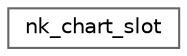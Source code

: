 digraph "类继承关系图"
{
 // LATEX_PDF_SIZE
  bgcolor="transparent";
  edge [fontname=Helvetica,fontsize=10,labelfontname=Helvetica,labelfontsize=10];
  node [fontname=Helvetica,fontsize=10,shape=box,height=0.2,width=0.4];
  rankdir="LR";
  Node0 [id="Node000000",label="nk_chart_slot",height=0.2,width=0.4,color="grey40", fillcolor="white", style="filled",URL="$structnk__chart__slot.html",tooltip=" "];
}
